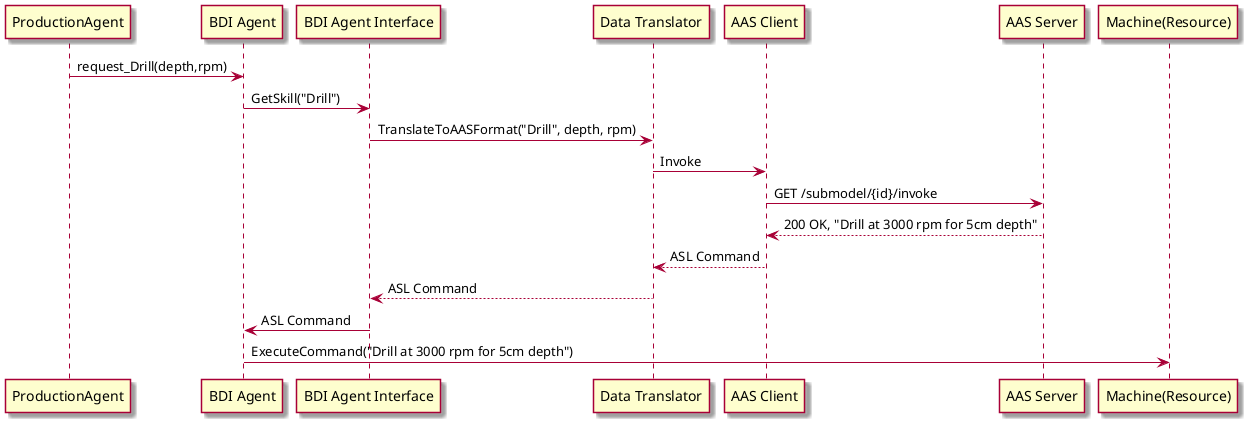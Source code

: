 @startuml "Resource_Agent_Sequence_Command"


skin rose 
participant "ProductionAgent" as ProductionAgent
participant "BDI Agent" as BDIAgent
participant "BDI Agent Interface" as BDIAgentInterface
participant "Data Translator" as DataTranslator
participant "AAS Client" as AASClient
participant "AAS Server" as AASServer
participant "Machine(Resource)" as Machine

ProductionAgent -> BDIAgent: request_Drill(depth,rpm)
BDIAgent -> BDIAgentInterface: GetSkill("Drill")
BDIAgentInterface -> DataTranslator: TranslateToAASFormat("Drill", depth, rpm)
DataTranslator -> AASClient: Invoke
AASClient -> AASServer: GET /submodel/{id}/invoke
AASServer --> AASClient: 200 OK, "Drill at 3000 rpm for 5cm depth"
AASClient --> DataTranslator: ASL Command
DataTranslator --> BDIAgentInterface: ASL Command
BDIAgentInterface -> BDIAgent: ASL Command
BDIAgent -> Machine: ExecuteCommand("Drill at 3000 rpm for 5cm depth")




@enduml